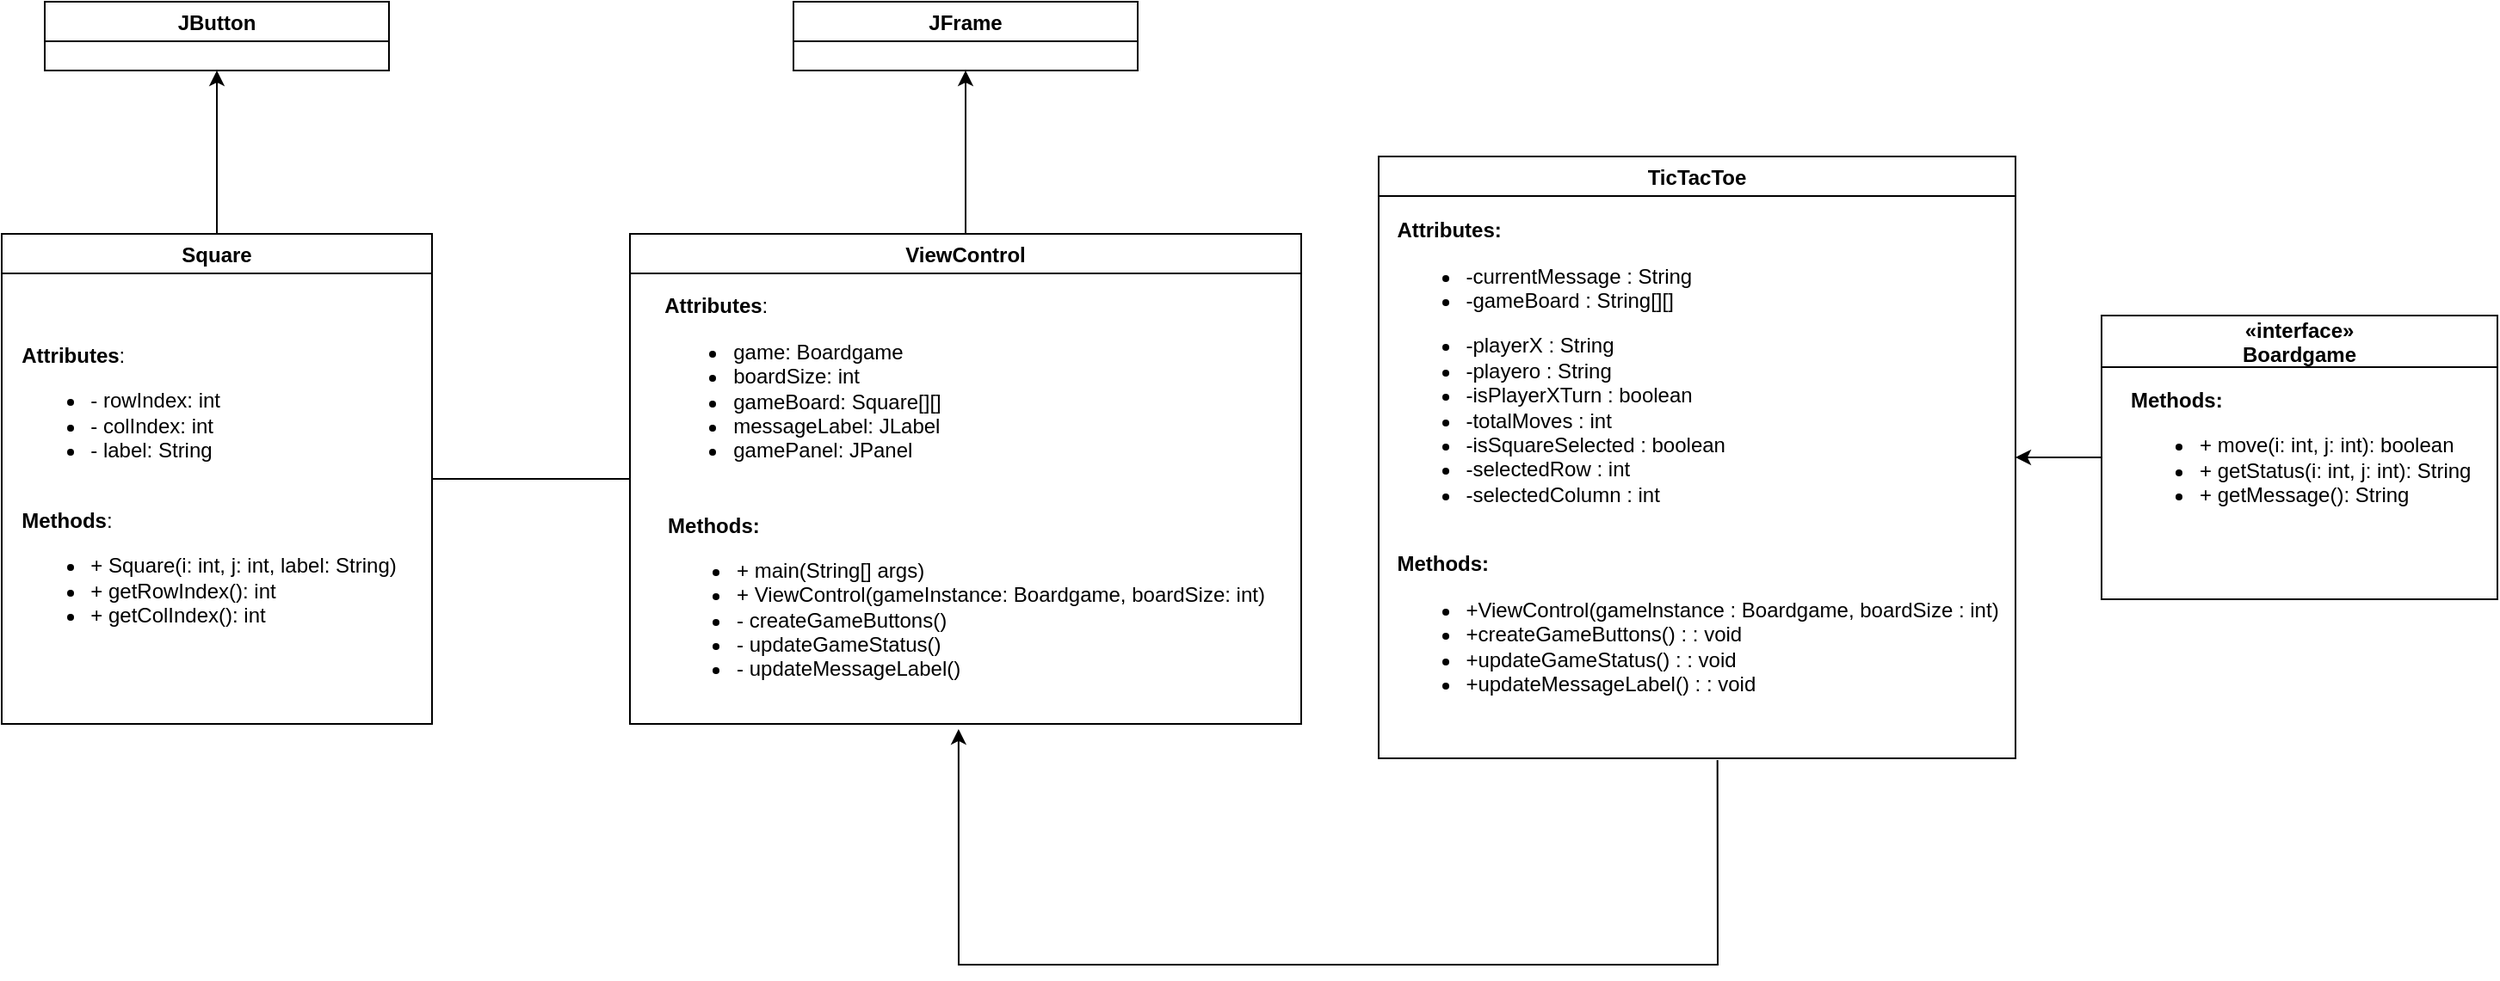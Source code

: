 <mxfile version="20.3.0" type="device"><diagram id="CHzXpAoTOf3DOpcnCzvu" name="Page-1"><mxGraphModel dx="2942" dy="1217" grid="1" gridSize="10" guides="1" tooltips="1" connect="1" arrows="1" fold="1" page="1" pageScale="1" pageWidth="827" pageHeight="1169" math="0" shadow="0"><root><mxCell id="0"/><mxCell id="1" parent="0"/><mxCell id="3bBVN28X5Um9O09CHcWC-19" value="" style="edgeStyle=orthogonalEdgeStyle;rounded=0;orthogonalLoop=1;jettySize=auto;html=1;entryX=1;entryY=0.5;entryDx=0;entryDy=0;" parent="1" source="3bBVN28X5Um9O09CHcWC-1" target="3bBVN28X5Um9O09CHcWC-7" edge="1"><mxGeometry relative="1" as="geometry"/></mxCell><mxCell id="3bBVN28X5Um9O09CHcWC-1" value="«interface»&#10;Boardgame" style="swimlane;startSize=30;" parent="1" vertex="1"><mxGeometry x="1340" y="222.5" width="230" height="165" as="geometry"/></mxCell><mxCell id="3bBVN28X5Um9O09CHcWC-17" value="&lt;b&gt;Methods:&lt;/b&gt;&lt;br&gt;&lt;ul&gt;&lt;li&gt;+ move(i: int, j: int): boolean&lt;/li&gt;&lt;li&gt;+ getStatus(i: int, j: int): String&lt;/li&gt;&lt;li&gt;+ getMessage(): String&lt;/li&gt;&lt;/ul&gt;" style="text;whiteSpace=wrap;html=1;" parent="3bBVN28X5Um9O09CHcWC-1" vertex="1"><mxGeometry x="15" y="35" width="200" height="120" as="geometry"/></mxCell><mxCell id="3bBVN28X5Um9O09CHcWC-7" value="TicTacToe" style="swimlane;" parent="1" vertex="1"><mxGeometry x="920" y="130" width="370" height="350" as="geometry"/></mxCell><mxCell id="3bBVN28X5Um9O09CHcWC-16" value="&lt;div style=&quot;text-align: left;&quot;&gt;&lt;b&gt;&lt;span style=&quot;background-color: initial;&quot;&gt;Attributes:&lt;/span&gt;&lt;br&gt;&lt;/b&gt;&lt;/div&gt;&lt;div style=&quot;&quot;&gt;&lt;div style=&quot;text-align: left;&quot;&gt;&lt;ul&gt;&lt;li&gt;&lt;span style=&quot;background-color: initial;&quot;&gt;-currentMessage : String&amp;nbsp;&lt;/span&gt;&lt;/li&gt;&lt;li&gt;&lt;span style=&quot;background-color: initial;&quot;&gt;-gameBoard : String[][]&lt;/span&gt;&lt;/li&gt;&lt;/ul&gt;&lt;/div&gt;&lt;ul&gt;&lt;li style=&quot;text-align: left;&quot;&gt;&lt;span style=&quot;background-color: initial;&quot;&gt;-playerX : String&lt;/span&gt;&lt;/li&gt;&lt;li style=&quot;text-align: left;&quot;&gt;&lt;span style=&quot;background-color: initial;&quot;&gt;-playero : String&lt;/span&gt;&lt;/li&gt;&lt;li style=&quot;text-align: left;&quot;&gt;&lt;span style=&quot;background-color: initial;&quot;&gt;-isPlayerXTurn : boolean&lt;/span&gt;&lt;/li&gt;&lt;li style=&quot;text-align: left;&quot;&gt;&lt;span style=&quot;background-color: initial;&quot;&gt;-totalMoves : int&lt;/span&gt;&lt;/li&gt;&lt;li style=&quot;text-align: left;&quot;&gt;&lt;span style=&quot;background-color: initial;&quot;&gt;-isSquareSelected : boolean&lt;/span&gt;&lt;/li&gt;&lt;li style=&quot;text-align: left;&quot;&gt;&lt;span style=&quot;background-color: initial;&quot;&gt;-selectedRow : int&lt;/span&gt;&lt;/li&gt;&lt;li style=&quot;text-align: left;&quot;&gt;&lt;span style=&quot;background-color: initial;&quot;&gt;-selectedColumn : int&lt;/span&gt;&lt;/li&gt;&lt;/ul&gt;&lt;/div&gt;&lt;div&gt;&lt;br&gt;&lt;/div&gt;&lt;div style=&quot;text-align: left;&quot;&gt;&lt;b&gt;Methods:&lt;/b&gt;&lt;/div&gt;&lt;div style=&quot;&quot;&gt;&lt;div style=&quot;background-color: initial;&quot;&gt;&lt;ul&gt;&lt;li style=&quot;text-align: left;&quot;&gt;&lt;div style=&quot;background-color: initial; display: inline !important;&quot;&gt;+ViewControl(gamelnstance : Boardgame, boardSize : int)&lt;/div&gt;&lt;/li&gt;&lt;li style=&quot;text-align: left;&quot;&gt;+createGameButtons() : : void&lt;/li&gt;&lt;li style=&quot;text-align: left;&quot;&gt;+updateGameStatus() : : void&lt;/li&gt;&lt;li style=&quot;text-align: left;&quot;&gt;+updateMessageLabel() : : void&lt;/li&gt;&lt;/ul&gt;&lt;/div&gt;&lt;/div&gt;&lt;div&gt;&lt;br&gt;&lt;/div&gt;" style="text;html=1;align=center;verticalAlign=middle;resizable=0;points=[];autosize=1;strokeColor=none;fillColor=none;" parent="3bBVN28X5Um9O09CHcWC-7" vertex="1"><mxGeometry y="27.5" width="370" height="320" as="geometry"/></mxCell><mxCell id="3bBVN28X5Um9O09CHcWC-11" value="ViewControl" style="swimlane;" parent="1" vertex="1"><mxGeometry x="485" y="175" width="390" height="285" as="geometry"/></mxCell><mxCell id="3bBVN28X5Um9O09CHcWC-14" value="&lt;div style=&quot;text-align: left;&quot;&gt;&lt;b&gt;Attributes&lt;/b&gt;:&lt;/div&gt;&lt;div&gt;&lt;ul&gt;&lt;li style=&quot;text-align: left;&quot;&gt;&lt;span style=&quot;background-color: initial;&quot;&gt;game: Boardgame&lt;/span&gt;&lt;/li&gt;&lt;li style=&quot;text-align: left;&quot;&gt;boardSize: int&lt;/li&gt;&lt;li style=&quot;text-align: left;&quot;&gt;gameBoard: Square[][]&lt;/li&gt;&lt;li style=&quot;text-align: left;&quot;&gt;messageLabel: JLabel&lt;/li&gt;&lt;li style=&quot;text-align: left;&quot;&gt;gamePanel: JPanel&lt;/li&gt;&lt;/ul&gt;&lt;/div&gt;" style="text;html=1;align=center;verticalAlign=middle;resizable=0;points=[];autosize=1;strokeColor=none;fillColor=none;" parent="3bBVN28X5Um9O09CHcWC-11" vertex="1"><mxGeometry x="10" y="30" width="180" height="120" as="geometry"/></mxCell><mxCell id="3bBVN28X5Um9O09CHcWC-15" value="&lt;div&gt;&lt;br&gt;&lt;/div&gt;&lt;div style=&quot;text-align: left;&quot;&gt;&lt;b&gt;Methods:&lt;/b&gt;&lt;/div&gt;&lt;div style=&quot;text-align: left;&quot;&gt;&lt;ul&gt;&lt;li&gt;+ main(String[] args)&lt;/li&gt;&lt;li&gt;+ ViewControl(gameInstance: Boardgame, boardSize: int)&lt;/li&gt;&lt;li&gt;- createGameButtons()&lt;/li&gt;&lt;li&gt;- updateGameStatus()&lt;/li&gt;&lt;li&gt;- updateMessageLabel()&lt;/li&gt;&lt;/ul&gt;&lt;/div&gt;" style="text;html=1;align=center;verticalAlign=middle;resizable=0;points=[];autosize=1;strokeColor=none;fillColor=none;" parent="3bBVN28X5Um9O09CHcWC-11" vertex="1"><mxGeometry x="10" y="140" width="370" height="140" as="geometry"/></mxCell><mxCell id="3bBVN28X5Um9O09CHcWC-29" style="edgeStyle=orthogonalEdgeStyle;rounded=0;orthogonalLoop=1;jettySize=auto;html=1;entryX=0.5;entryY=1;entryDx=0;entryDy=0;" parent="1" source="3bBVN28X5Um9O09CHcWC-12" target="3bBVN28X5Um9O09CHcWC-26" edge="1"><mxGeometry relative="1" as="geometry"/></mxCell><mxCell id="3bBVN28X5Um9O09CHcWC-12" value="Square" style="swimlane;" parent="1" vertex="1"><mxGeometry x="120" y="175" width="250" height="285" as="geometry"/></mxCell><mxCell id="3bBVN28X5Um9O09CHcWC-13" value="&lt;div&gt;&lt;br&gt;&lt;/div&gt;&lt;div&gt;&lt;br&gt;&lt;/div&gt;&lt;div style=&quot;text-align: left;&quot;&gt;&lt;b&gt;Attributes&lt;/b&gt;:&lt;/div&gt;&lt;div&gt;&lt;ul&gt;&lt;li style=&quot;text-align: left;&quot;&gt;- rowIndex: int&lt;/li&gt;&lt;li style=&quot;text-align: left;&quot;&gt;- colIndex: int&lt;/li&gt;&lt;li style=&quot;text-align: left;&quot;&gt;- label: String&lt;/li&gt;&lt;/ul&gt;&lt;/div&gt;&lt;div&gt;&lt;br&gt;&lt;/div&gt;&lt;div style=&quot;text-align: left;&quot;&gt;&lt;b&gt;Methods&lt;/b&gt;:&lt;/div&gt;&lt;div&gt;&lt;ul&gt;&lt;li style=&quot;text-align: left;&quot;&gt;+ Square(i: int, j: int, label: String)&lt;/li&gt;&lt;li style=&quot;text-align: left;&quot;&gt;+ getRowIndex(): int&lt;/li&gt;&lt;li style=&quot;text-align: left;&quot;&gt;+ getColIndex(): int&lt;/li&gt;&lt;/ul&gt;&lt;/div&gt;&lt;div&gt;&lt;br&gt;&lt;/div&gt;" style="text;html=1;align=center;verticalAlign=middle;resizable=0;points=[];autosize=1;strokeColor=none;fillColor=none;" parent="3bBVN28X5Um9O09CHcWC-12" vertex="1"><mxGeometry y="30" width="240" height="230" as="geometry"/></mxCell><mxCell id="3bBVN28X5Um9O09CHcWC-23" value="" style="endArrow=none;html=1;rounded=0;entryX=0;entryY=0.5;entryDx=0;entryDy=0;exitX=1;exitY=0.5;exitDx=0;exitDy=0;" parent="1" source="3bBVN28X5Um9O09CHcWC-12" target="3bBVN28X5Um9O09CHcWC-11" edge="1"><mxGeometry width="50" height="50" relative="1" as="geometry"><mxPoint x="389" y="320" as="sourcePoint"/><mxPoint x="439" y="270" as="targetPoint"/></mxGeometry></mxCell><mxCell id="3bBVN28X5Um9O09CHcWC-26" value="JButton" style="swimlane;" parent="1" vertex="1"><mxGeometry x="145" y="40" width="200" height="40" as="geometry"/></mxCell><mxCell id="3bBVN28X5Um9O09CHcWC-27" value="JFrame" style="swimlane;" parent="1" vertex="1"><mxGeometry x="580" y="40" width="200" height="40" as="geometry"/></mxCell><mxCell id="3bBVN28X5Um9O09CHcWC-30" value="" style="endArrow=classic;html=1;rounded=0;exitX=0.5;exitY=0;exitDx=0;exitDy=0;entryX=0.5;entryY=1;entryDx=0;entryDy=0;" parent="1" source="3bBVN28X5Um9O09CHcWC-11" target="3bBVN28X5Um9O09CHcWC-27" edge="1"><mxGeometry width="50" height="50" relative="1" as="geometry"><mxPoint x="585" y="40" as="sourcePoint"/><mxPoint x="635" y="-10" as="targetPoint"/></mxGeometry></mxCell><mxCell id="14lRfK75V5EIEYgl70v1-4" value="" style="endArrow=classic;html=1;rounded=0;exitX=0.532;exitY=1.011;exitDx=0;exitDy=0;exitPerimeter=0;entryX=0.489;entryY=1.057;entryDx=0;entryDy=0;entryPerimeter=0;" edge="1" parent="1" source="3bBVN28X5Um9O09CHcWC-16" target="3bBVN28X5Um9O09CHcWC-15"><mxGeometry width="50" height="50" relative="1" as="geometry"><mxPoint x="800" y="350" as="sourcePoint"/><mxPoint x="790" y="660" as="targetPoint"/><Array as="points"><mxPoint x="1117" y="600"/><mxPoint x="676" y="600"/></Array></mxGeometry></mxCell></root></mxGraphModel></diagram></mxfile>